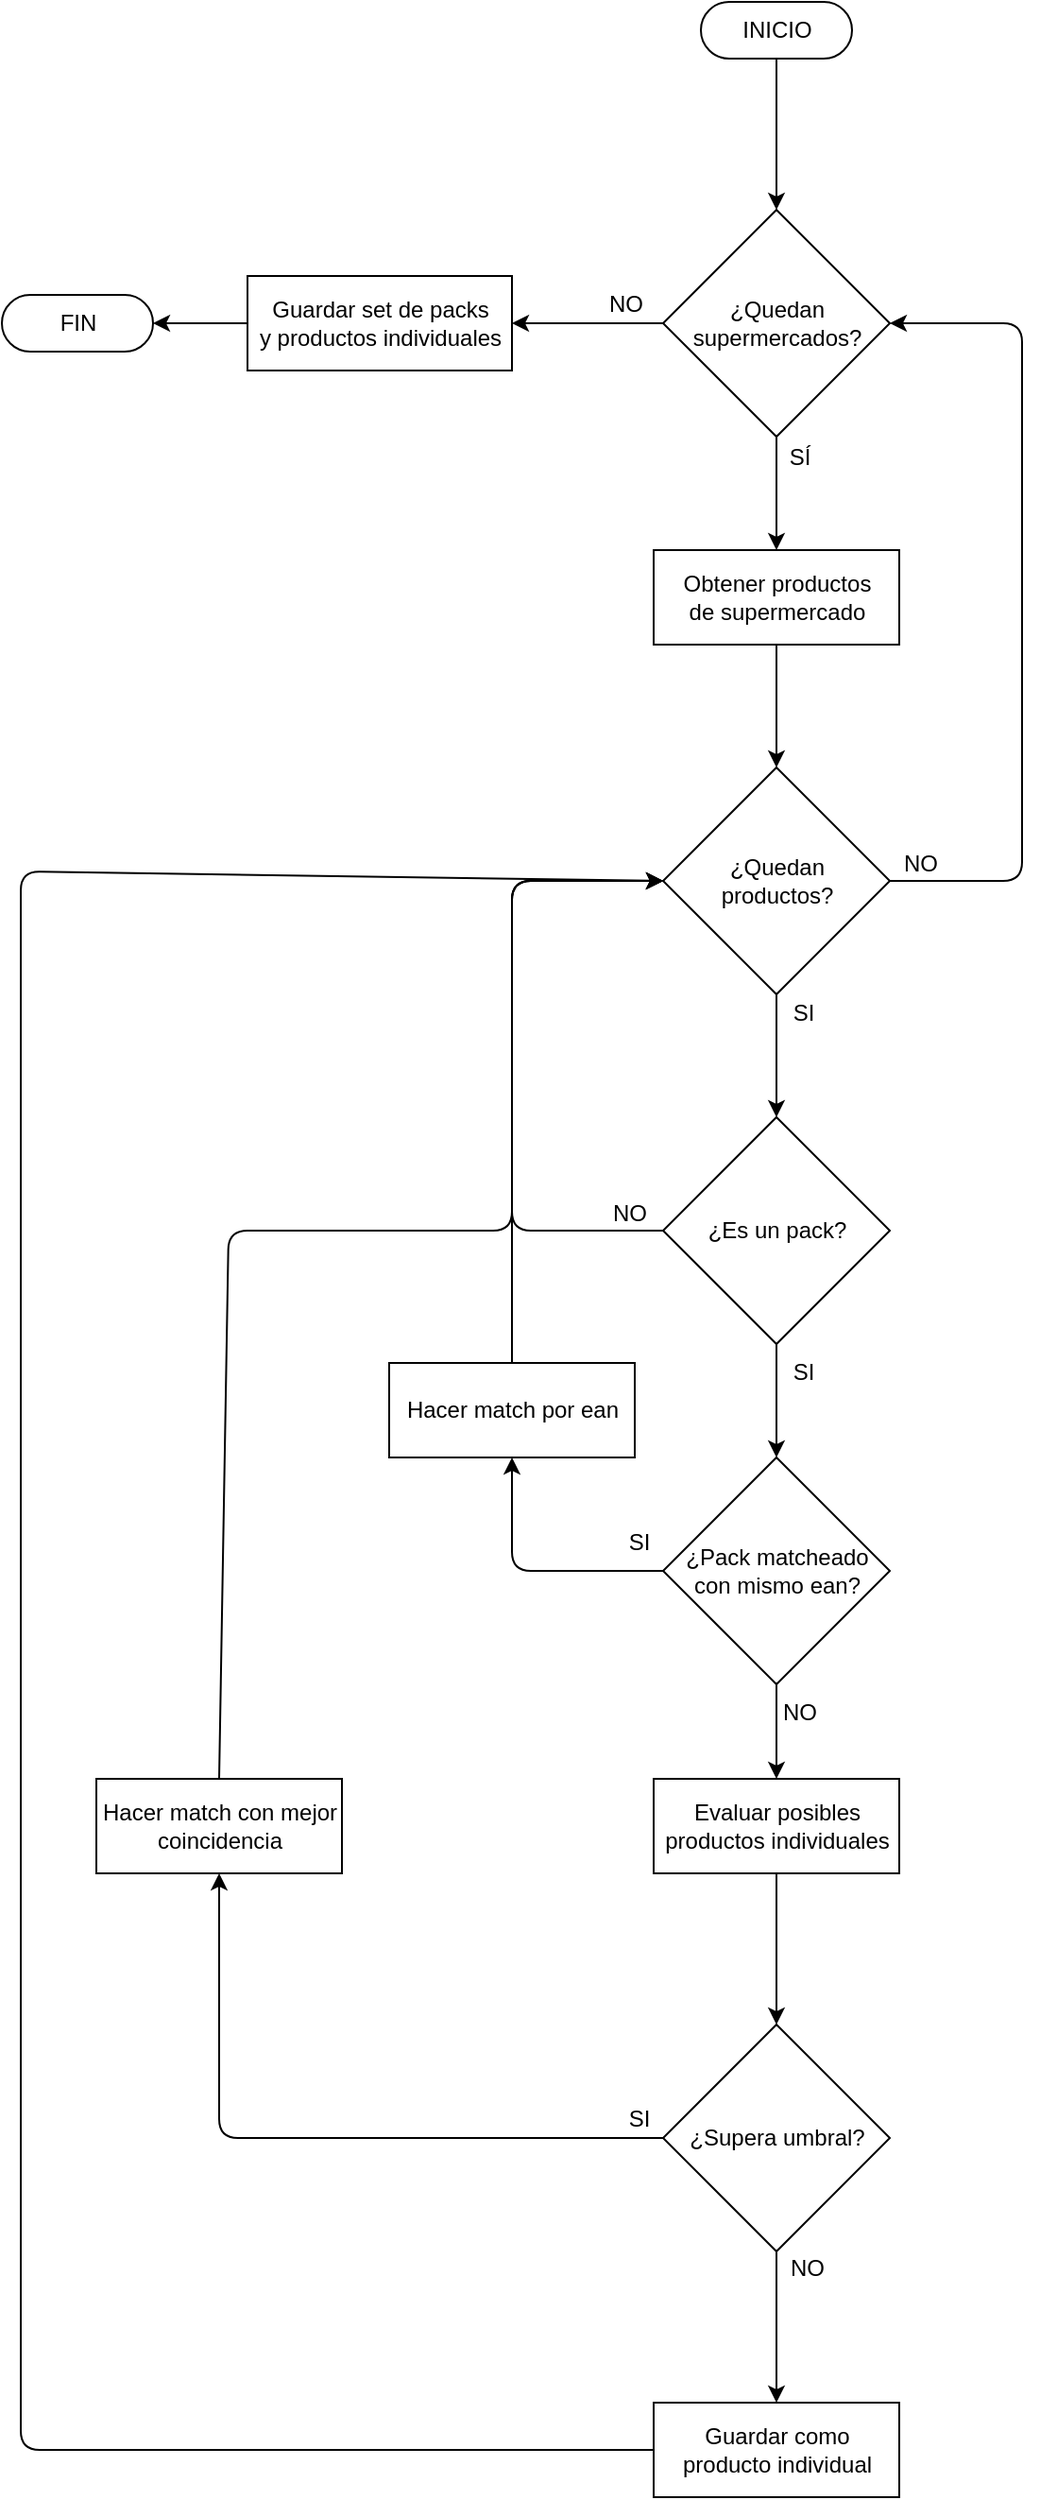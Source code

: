 <mxfile>
    <diagram id="OUcwJTHvT7vjzToPtKVa" name="Página-1">
        <mxGraphModel dx="2536" dy="1380" grid="1" gridSize="10" guides="1" tooltips="1" connect="1" arrows="1" fold="1" page="1" pageScale="1" pageWidth="827" pageHeight="1169" math="0" shadow="0">
            <root>
                <mxCell id="0"/>
                <mxCell id="1" parent="0"/>
                <mxCell id="7" style="edgeStyle=none;html=1;entryX=0.5;entryY=0;entryDx=0;entryDy=0;" edge="1" parent="1" source="3" target="6">
                    <mxGeometry relative="1" as="geometry"/>
                </mxCell>
                <mxCell id="47" style="edgeStyle=none;html=1;exitX=0;exitY=0.5;exitDx=0;exitDy=0;entryX=1;entryY=0.5;entryDx=0;entryDy=0;" edge="1" parent="1" source="3" target="49">
                    <mxGeometry relative="1" as="geometry">
                        <mxPoint x="414" y="200" as="targetPoint"/>
                    </mxGeometry>
                </mxCell>
                <mxCell id="3" value="¿Quedan &lt;br&gt;supermercados?" style="shape=rhombus;html=1;dashed=0;whitespace=wrap;perimeter=rhombusPerimeter;" vertex="1" parent="1">
                    <mxGeometry x="494" y="140" width="120" height="120" as="geometry"/>
                </mxCell>
                <mxCell id="5" style="edgeStyle=none;html=1;entryX=0.5;entryY=0;entryDx=0;entryDy=0;exitX=0.5;exitY=0.5;exitDx=0;exitDy=15;exitPerimeter=0;" edge="1" parent="1" source="29" target="3">
                    <mxGeometry relative="1" as="geometry">
                        <mxPoint x="554" y="60" as="sourcePoint"/>
                    </mxGeometry>
                </mxCell>
                <mxCell id="10" style="edgeStyle=none;html=1;entryX=0.5;entryY=0;entryDx=0;entryDy=0;" edge="1" parent="1" source="6" target="9">
                    <mxGeometry relative="1" as="geometry"/>
                </mxCell>
                <mxCell id="6" value="Obtener productos&lt;br&gt;de supermercado" style="html=1;dashed=0;whitespace=wrap;" vertex="1" parent="1">
                    <mxGeometry x="489" y="320" width="130" height="50" as="geometry"/>
                </mxCell>
                <mxCell id="8" value="SÍ" style="text;html=1;align=center;verticalAlign=middle;resizable=0;points=[];autosize=1;strokeColor=none;fillColor=none;" vertex="1" parent="1">
                    <mxGeometry x="551" y="256" width="30" height="30" as="geometry"/>
                </mxCell>
                <mxCell id="13" style="edgeStyle=none;html=1;entryX=1;entryY=0.5;entryDx=0;entryDy=0;exitX=1;exitY=0.5;exitDx=0;exitDy=0;" edge="1" parent="1" source="9" target="3">
                    <mxGeometry relative="1" as="geometry">
                        <Array as="points">
                            <mxPoint x="684" y="495"/>
                            <mxPoint x="684" y="200"/>
                        </Array>
                    </mxGeometry>
                </mxCell>
                <mxCell id="18" style="edgeStyle=none;html=1;entryX=0.5;entryY=0;entryDx=0;entryDy=0;" edge="1" parent="1" source="9" target="15">
                    <mxGeometry relative="1" as="geometry"/>
                </mxCell>
                <mxCell id="9" value="¿Quedan &lt;br&gt;productos?" style="shape=rhombus;html=1;dashed=0;whitespace=wrap;perimeter=rhombusPerimeter;" vertex="1" parent="1">
                    <mxGeometry x="494" y="435" width="120" height="120" as="geometry"/>
                </mxCell>
                <mxCell id="14" value="NO" style="text;html=1;align=center;verticalAlign=middle;resizable=0;points=[];autosize=1;strokeColor=none;fillColor=none;" vertex="1" parent="1">
                    <mxGeometry x="610" y="471" width="40" height="30" as="geometry"/>
                </mxCell>
                <mxCell id="16" style="edgeStyle=none;html=1;entryX=0;entryY=0.5;entryDx=0;entryDy=0;exitX=0;exitY=0.5;exitDx=0;exitDy=0;" edge="1" parent="1" source="15" target="9">
                    <mxGeometry relative="1" as="geometry">
                        <Array as="points">
                            <mxPoint x="414" y="680"/>
                            <mxPoint x="414" y="495"/>
                        </Array>
                    </mxGeometry>
                </mxCell>
                <mxCell id="22" style="edgeStyle=none;html=1;entryX=0.5;entryY=0;entryDx=0;entryDy=0;" edge="1" parent="1" source="15" target="21">
                    <mxGeometry relative="1" as="geometry"/>
                </mxCell>
                <mxCell id="15" value="¿Es un pack?" style="shape=rhombus;html=1;dashed=0;whitespace=wrap;perimeter=rhombusPerimeter;" vertex="1" parent="1">
                    <mxGeometry x="494" y="620" width="120" height="120" as="geometry"/>
                </mxCell>
                <mxCell id="17" value="NO" style="text;html=1;align=center;verticalAlign=middle;resizable=0;points=[];autosize=1;strokeColor=none;fillColor=none;" vertex="1" parent="1">
                    <mxGeometry x="456" y="656" width="40" height="30" as="geometry"/>
                </mxCell>
                <mxCell id="19" value="SI" style="text;html=1;align=center;verticalAlign=middle;resizable=0;points=[];autosize=1;strokeColor=none;fillColor=none;" vertex="1" parent="1">
                    <mxGeometry x="553" y="550" width="30" height="30" as="geometry"/>
                </mxCell>
                <mxCell id="24" style="edgeStyle=none;html=1;exitX=0;exitY=0.5;exitDx=0;exitDy=0;entryX=0.5;entryY=1;entryDx=0;entryDy=0;" edge="1" parent="1" source="21" target="25">
                    <mxGeometry relative="1" as="geometry">
                        <mxPoint x="694" y="860" as="targetPoint"/>
                        <Array as="points">
                            <mxPoint x="414" y="860"/>
                        </Array>
                    </mxGeometry>
                </mxCell>
                <mxCell id="31" style="edgeStyle=none;html=1;entryX=0.5;entryY=0;entryDx=0;entryDy=0;" edge="1" parent="1" source="21" target="30">
                    <mxGeometry relative="1" as="geometry"/>
                </mxCell>
                <mxCell id="21" value="¿Pack matcheado&lt;br&gt;con mismo ean?" style="shape=rhombus;html=1;dashed=0;whitespace=wrap;perimeter=rhombusPerimeter;" vertex="1" parent="1">
                    <mxGeometry x="494" y="800" width="120" height="120" as="geometry"/>
                </mxCell>
                <mxCell id="23" value="SI" style="text;html=1;align=center;verticalAlign=middle;resizable=0;points=[];autosize=1;strokeColor=none;fillColor=none;" vertex="1" parent="1">
                    <mxGeometry x="553" y="740" width="30" height="30" as="geometry"/>
                </mxCell>
                <mxCell id="27" style="edgeStyle=none;html=1;exitX=0.5;exitY=0;exitDx=0;exitDy=0;entryX=0;entryY=0.5;entryDx=0;entryDy=0;" edge="1" parent="1" source="25" target="9">
                    <mxGeometry relative="1" as="geometry">
                        <mxPoint x="434" y="700" as="targetPoint"/>
                        <Array as="points">
                            <mxPoint x="414" y="495"/>
                        </Array>
                    </mxGeometry>
                </mxCell>
                <mxCell id="25" value="Hacer match por ean" style="html=1;dashed=0;whitespace=wrap;" vertex="1" parent="1">
                    <mxGeometry x="349" y="750" width="130" height="50" as="geometry"/>
                </mxCell>
                <mxCell id="28" value="SI" style="text;html=1;align=center;verticalAlign=middle;resizable=0;points=[];autosize=1;strokeColor=none;fillColor=none;" vertex="1" parent="1">
                    <mxGeometry x="466" y="830" width="30" height="30" as="geometry"/>
                </mxCell>
                <mxCell id="29" value="INICIO" style="html=1;dashed=0;whitespace=wrap;shape=mxgraph.dfd.start" vertex="1" parent="1">
                    <mxGeometry x="514" y="30" width="80" height="30" as="geometry"/>
                </mxCell>
                <mxCell id="38" style="edgeStyle=none;html=1;exitX=0.5;exitY=1;exitDx=0;exitDy=0;entryX=0.5;entryY=0;entryDx=0;entryDy=0;" edge="1" parent="1" source="30" target="37">
                    <mxGeometry relative="1" as="geometry"/>
                </mxCell>
                <mxCell id="30" value="Evaluar posibles&lt;br&gt;productos individuales" style="html=1;dashed=0;whitespace=wrap;" vertex="1" parent="1">
                    <mxGeometry x="489" y="970" width="130" height="50" as="geometry"/>
                </mxCell>
                <mxCell id="32" value="NO" style="text;html=1;align=center;verticalAlign=middle;resizable=0;points=[];autosize=1;strokeColor=none;fillColor=none;" vertex="1" parent="1">
                    <mxGeometry x="546" y="920" width="40" height="30" as="geometry"/>
                </mxCell>
                <mxCell id="36" style="edgeStyle=none;html=1;exitX=0.5;exitY=0;exitDx=0;exitDy=0;entryX=0;entryY=0.5;entryDx=0;entryDy=0;" edge="1" parent="1" source="34" target="9">
                    <mxGeometry relative="1" as="geometry">
                        <Array as="points">
                            <mxPoint x="264" y="680"/>
                            <mxPoint x="414" y="680"/>
                            <mxPoint x="414" y="495"/>
                        </Array>
                    </mxGeometry>
                </mxCell>
                <mxCell id="34" value="Hacer match con mejor&lt;br&gt;coincidencia" style="html=1;dashed=0;whitespace=wrap;" vertex="1" parent="1">
                    <mxGeometry x="194" y="970" width="130" height="50" as="geometry"/>
                </mxCell>
                <mxCell id="39" style="edgeStyle=none;html=1;exitX=0;exitY=0.5;exitDx=0;exitDy=0;entryX=0.5;entryY=1;entryDx=0;entryDy=0;" edge="1" parent="1" source="37" target="34">
                    <mxGeometry relative="1" as="geometry">
                        <mxPoint x="254" y="1160" as="targetPoint"/>
                        <Array as="points">
                            <mxPoint x="259" y="1160"/>
                        </Array>
                    </mxGeometry>
                </mxCell>
                <mxCell id="43" style="edgeStyle=none;html=1;exitX=0.5;exitY=1;exitDx=0;exitDy=0;entryX=0.5;entryY=0;entryDx=0;entryDy=0;" edge="1" parent="1" source="37" target="42">
                    <mxGeometry relative="1" as="geometry"/>
                </mxCell>
                <mxCell id="37" value="¿Supera umbral?" style="shape=rhombus;html=1;dashed=0;whitespace=wrap;perimeter=rhombusPerimeter;" vertex="1" parent="1">
                    <mxGeometry x="494" y="1100" width="120" height="120" as="geometry"/>
                </mxCell>
                <mxCell id="40" value="SI" style="text;html=1;align=center;verticalAlign=middle;resizable=0;points=[];autosize=1;strokeColor=none;fillColor=none;" vertex="1" parent="1">
                    <mxGeometry x="466" y="1135" width="30" height="30" as="geometry"/>
                </mxCell>
                <mxCell id="45" style="edgeStyle=none;html=1;exitX=0;exitY=0.5;exitDx=0;exitDy=0;entryX=0;entryY=0.5;entryDx=0;entryDy=0;" edge="1" parent="1" source="42" target="9">
                    <mxGeometry relative="1" as="geometry">
                        <Array as="points">
                            <mxPoint x="154" y="1325"/>
                            <mxPoint x="154" y="490"/>
                        </Array>
                    </mxGeometry>
                </mxCell>
                <mxCell id="42" value="Guardar como &lt;br&gt;producto individual" style="html=1;dashed=0;whitespace=wrap;" vertex="1" parent="1">
                    <mxGeometry x="489" y="1300" width="130" height="50" as="geometry"/>
                </mxCell>
                <mxCell id="46" value="NO" style="text;html=1;align=center;verticalAlign=middle;resizable=0;points=[];autosize=1;strokeColor=none;fillColor=none;" vertex="1" parent="1">
                    <mxGeometry x="550" y="1214" width="40" height="30" as="geometry"/>
                </mxCell>
                <mxCell id="48" value="NO" style="text;html=1;align=center;verticalAlign=middle;resizable=0;points=[];autosize=1;strokeColor=none;fillColor=none;" vertex="1" parent="1">
                    <mxGeometry x="454" y="175" width="40" height="30" as="geometry"/>
                </mxCell>
                <mxCell id="51" style="edgeStyle=none;html=1;exitX=0;exitY=0.5;exitDx=0;exitDy=0;entryX=1;entryY=0.5;entryDx=0;entryDy=0;entryPerimeter=0;" edge="1" parent="1" source="49" target="50">
                    <mxGeometry relative="1" as="geometry"/>
                </mxCell>
                <mxCell id="49" value="Guardar set de packs&lt;br&gt;y productos individuales" style="html=1;dashed=0;whitespace=wrap;" vertex="1" parent="1">
                    <mxGeometry x="274" y="175" width="140" height="50" as="geometry"/>
                </mxCell>
                <mxCell id="50" value="FIN" style="html=1;dashed=0;whitespace=wrap;shape=mxgraph.dfd.start" vertex="1" parent="1">
                    <mxGeometry x="144" y="185" width="80" height="30" as="geometry"/>
                </mxCell>
            </root>
        </mxGraphModel>
    </diagram>
</mxfile>